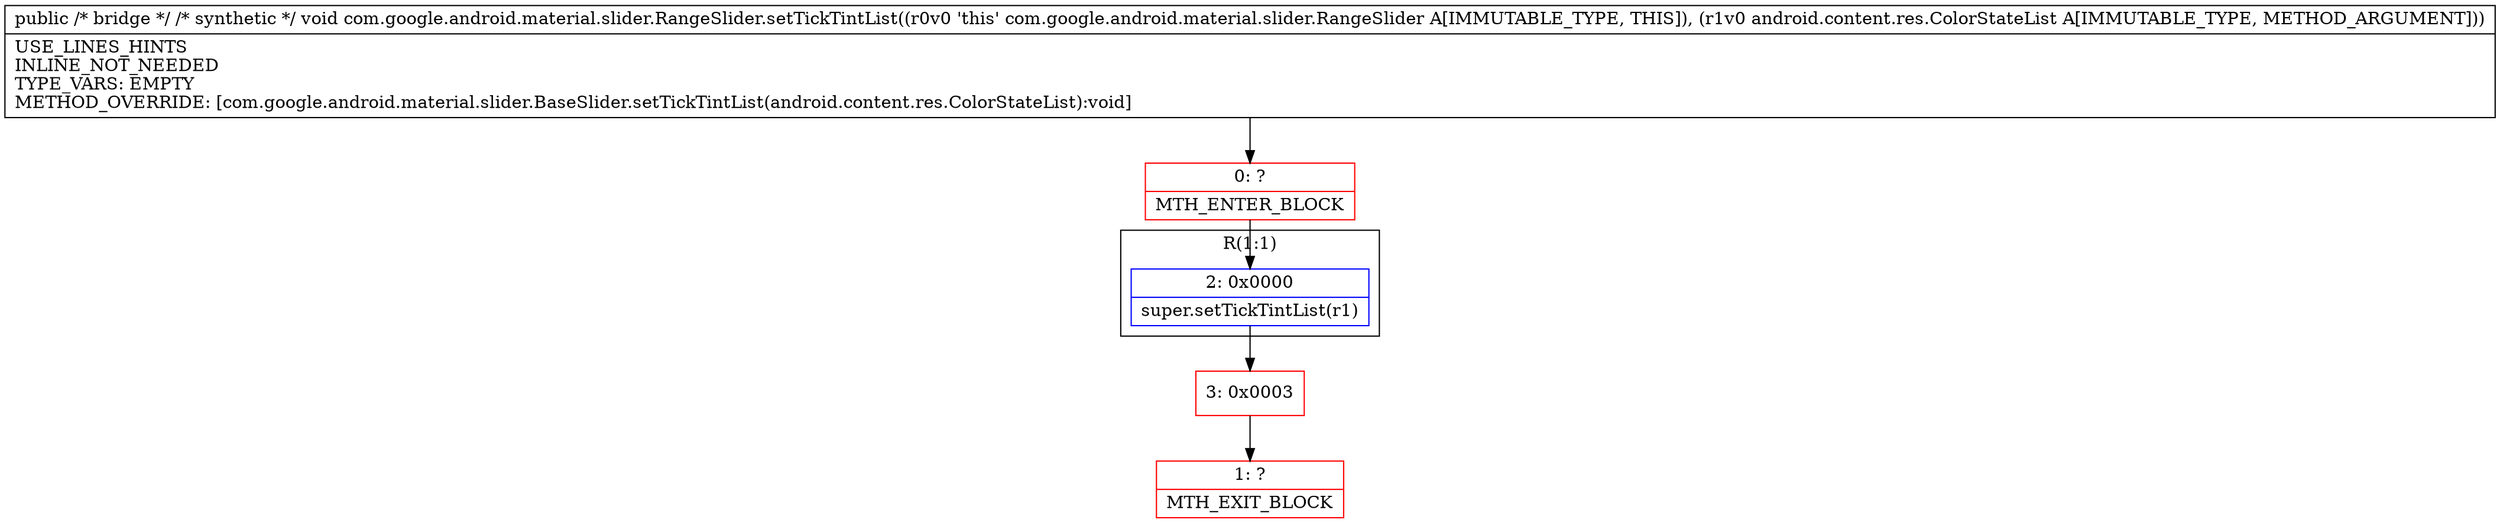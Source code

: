 digraph "CFG forcom.google.android.material.slider.RangeSlider.setTickTintList(Landroid\/content\/res\/ColorStateList;)V" {
subgraph cluster_Region_1032637586 {
label = "R(1:1)";
node [shape=record,color=blue];
Node_2 [shape=record,label="{2\:\ 0x0000|super.setTickTintList(r1)\l}"];
}
Node_0 [shape=record,color=red,label="{0\:\ ?|MTH_ENTER_BLOCK\l}"];
Node_3 [shape=record,color=red,label="{3\:\ 0x0003}"];
Node_1 [shape=record,color=red,label="{1\:\ ?|MTH_EXIT_BLOCK\l}"];
MethodNode[shape=record,label="{public \/* bridge *\/ \/* synthetic *\/ void com.google.android.material.slider.RangeSlider.setTickTintList((r0v0 'this' com.google.android.material.slider.RangeSlider A[IMMUTABLE_TYPE, THIS]), (r1v0 android.content.res.ColorStateList A[IMMUTABLE_TYPE, METHOD_ARGUMENT]))  | USE_LINES_HINTS\lINLINE_NOT_NEEDED\lTYPE_VARS: EMPTY\lMETHOD_OVERRIDE: [com.google.android.material.slider.BaseSlider.setTickTintList(android.content.res.ColorStateList):void]\l}"];
MethodNode -> Node_0;Node_2 -> Node_3;
Node_0 -> Node_2;
Node_3 -> Node_1;
}


